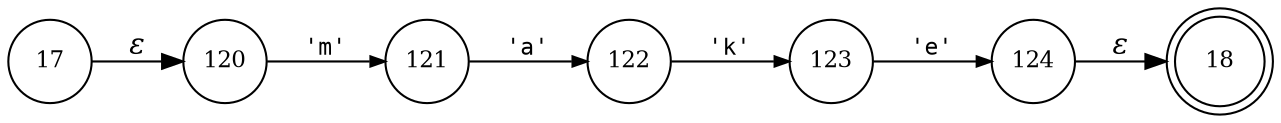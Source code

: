 digraph ATN {
rankdir=LR;
s18[fontsize=11, label="18", shape=doublecircle, fixedsize=true, width=.6];
s17[fontsize=11,label="17", shape=circle, fixedsize=true, width=.55, peripheries=1];
s120[fontsize=11,label="120", shape=circle, fixedsize=true, width=.55, peripheries=1];
s121[fontsize=11,label="121", shape=circle, fixedsize=true, width=.55, peripheries=1];
s122[fontsize=11,label="122", shape=circle, fixedsize=true, width=.55, peripheries=1];
s123[fontsize=11,label="123", shape=circle, fixedsize=true, width=.55, peripheries=1];
s124[fontsize=11,label="124", shape=circle, fixedsize=true, width=.55, peripheries=1];
s17 -> s120 [fontname="Times-Italic", label="&epsilon;"];
s120 -> s121 [fontsize=11, fontname="Courier", arrowsize=.7, label = "'m'", arrowhead = normal];
s121 -> s122 [fontsize=11, fontname="Courier", arrowsize=.7, label = "'a'", arrowhead = normal];
s122 -> s123 [fontsize=11, fontname="Courier", arrowsize=.7, label = "'k'", arrowhead = normal];
s123 -> s124 [fontsize=11, fontname="Courier", arrowsize=.7, label = "'e'", arrowhead = normal];
s124 -> s18 [fontname="Times-Italic", label="&epsilon;"];
}
